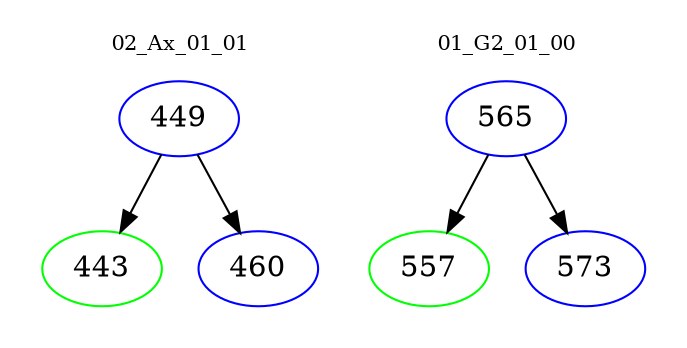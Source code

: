 digraph{
subgraph cluster_0 {
color = white
label = "02_Ax_01_01";
fontsize=10;
T0_449 [label="449", color="blue"]
T0_449 -> T0_443 [color="black"]
T0_443 [label="443", color="green"]
T0_449 -> T0_460 [color="black"]
T0_460 [label="460", color="blue"]
}
subgraph cluster_1 {
color = white
label = "01_G2_01_00";
fontsize=10;
T1_565 [label="565", color="blue"]
T1_565 -> T1_557 [color="black"]
T1_557 [label="557", color="green"]
T1_565 -> T1_573 [color="black"]
T1_573 [label="573", color="blue"]
}
}
